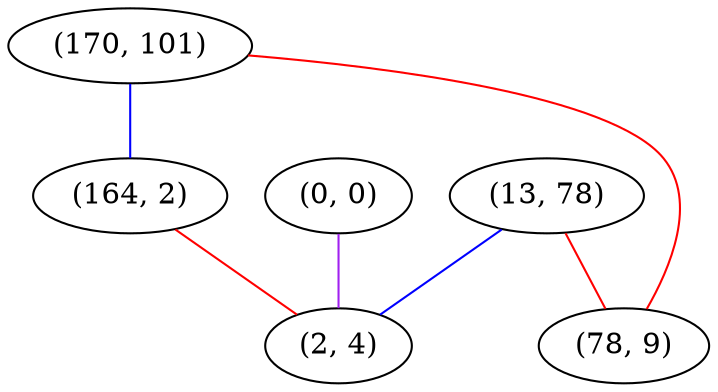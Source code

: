 graph "" {
"(170, 101)";
"(0, 0)";
"(13, 78)";
"(164, 2)";
"(78, 9)";
"(2, 4)";
"(170, 101)" -- "(164, 2)"  [color=blue, key=0, weight=3];
"(170, 101)" -- "(78, 9)"  [color=red, key=0, weight=1];
"(0, 0)" -- "(2, 4)"  [color=purple, key=0, weight=4];
"(13, 78)" -- "(78, 9)"  [color=red, key=0, weight=1];
"(13, 78)" -- "(2, 4)"  [color=blue, key=0, weight=3];
"(164, 2)" -- "(2, 4)"  [color=red, key=0, weight=1];
}
